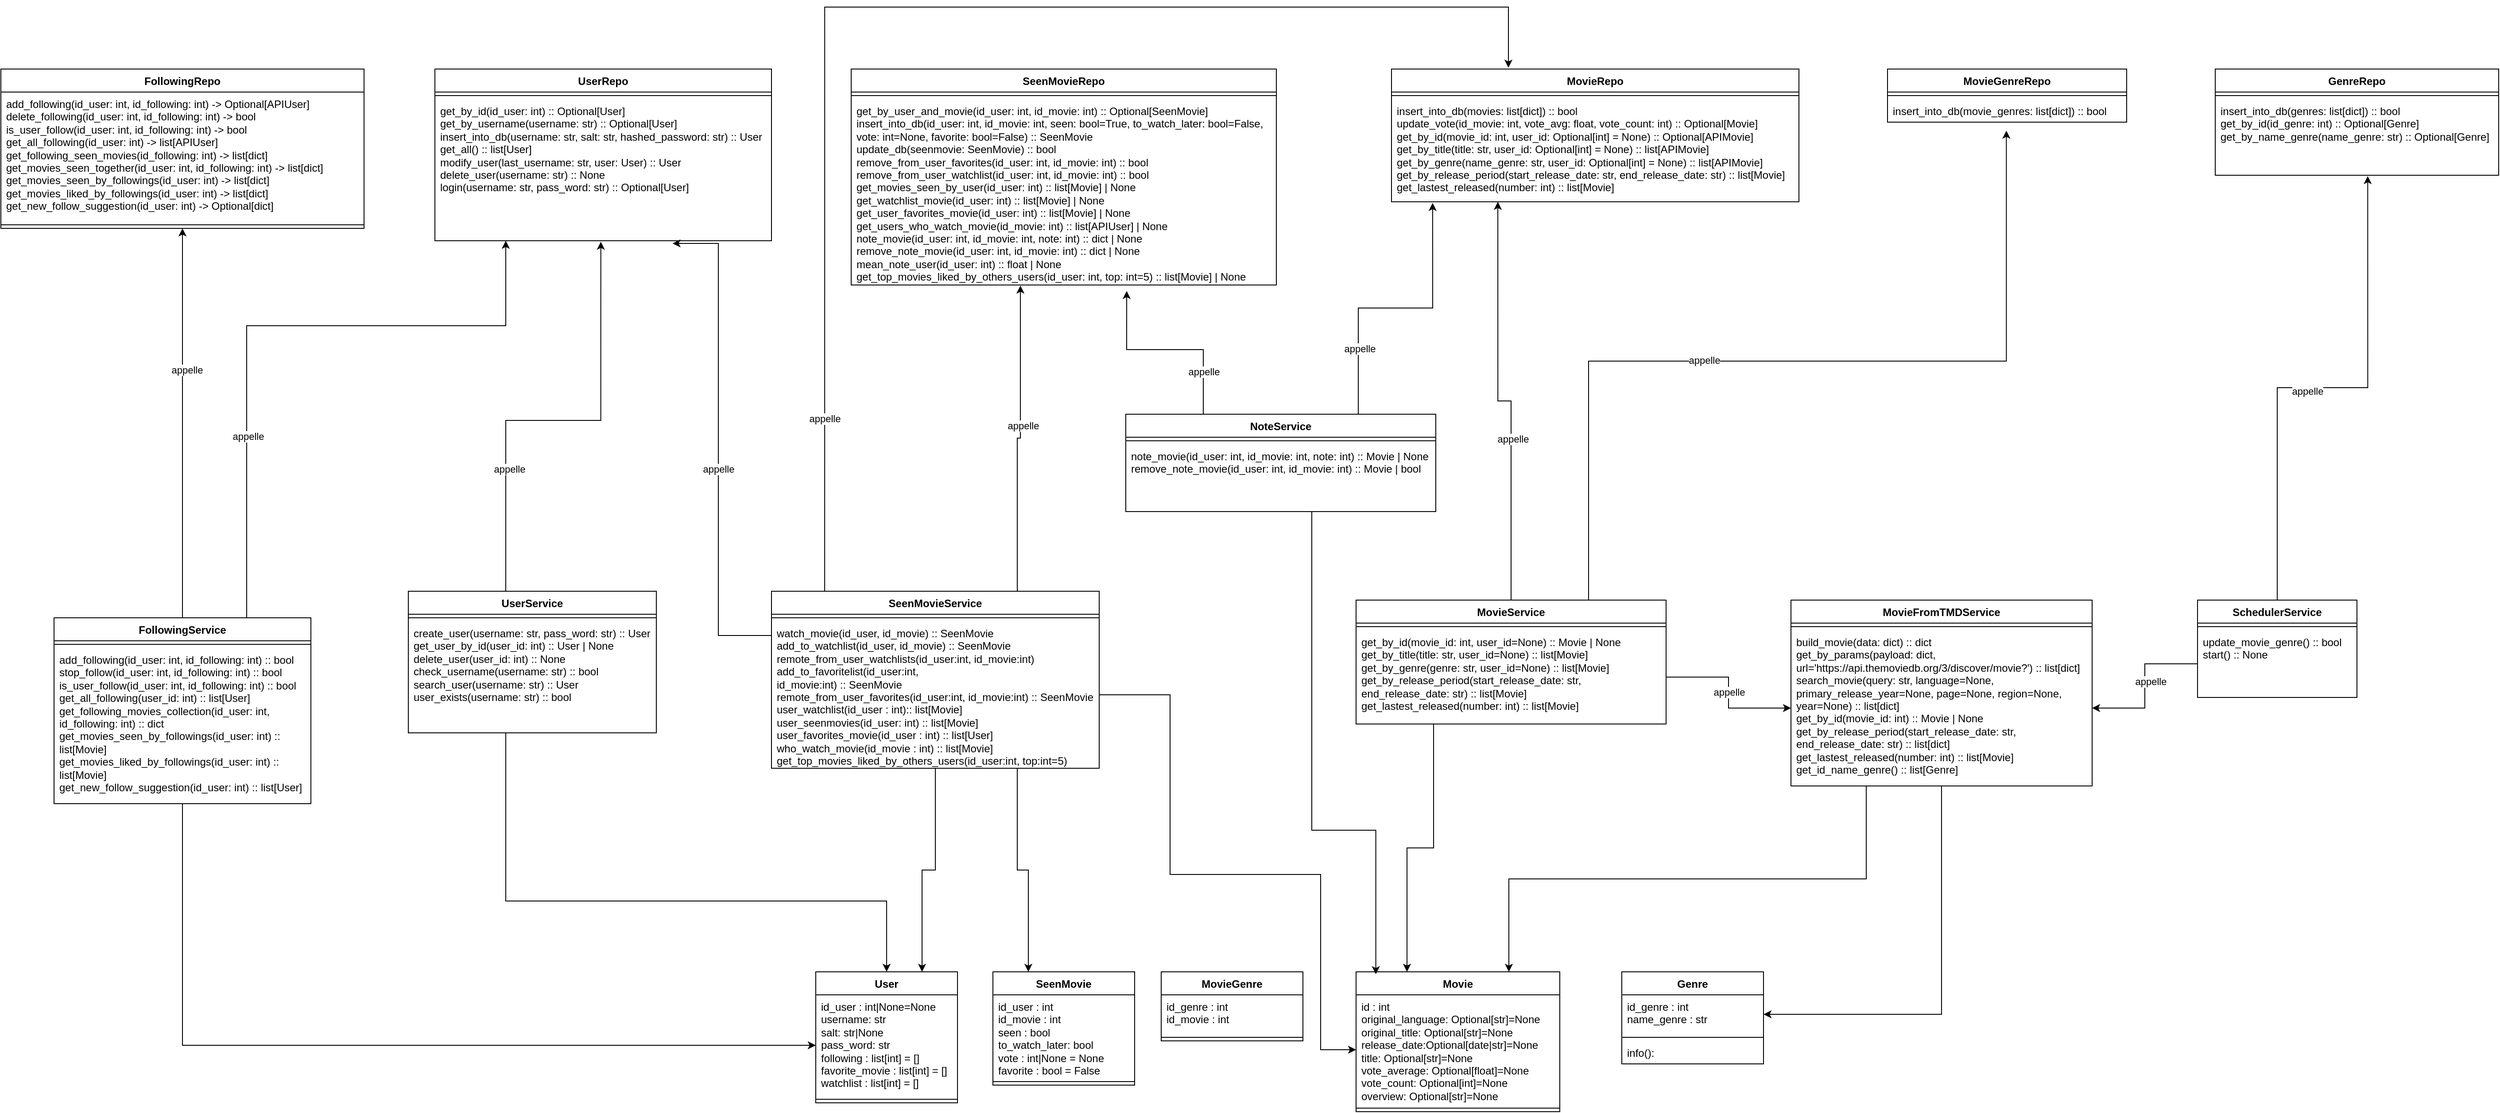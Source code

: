<mxfile version="24.8.6">
  <diagram id="C5RBs43oDa-KdzZeNtuy" name="Page-1">
    <mxGraphModel dx="3861" dy="2225" grid="1" gridSize="10" guides="1" tooltips="1" connect="1" arrows="1" fold="1" page="1" pageScale="1" pageWidth="827" pageHeight="1169" math="0" shadow="0">
      <root>
        <mxCell id="WIyWlLk6GJQsqaUBKTNV-0" />
        <mxCell id="WIyWlLk6GJQsqaUBKTNV-1" parent="WIyWlLk6GJQsqaUBKTNV-0" />
        <mxCell id="I_LjJgBzsUawm7O9w_LE-12" value="Movie" style="swimlane;fontStyle=1;align=center;verticalAlign=top;childLayout=stackLayout;horizontal=1;startSize=26;horizontalStack=0;resizeParent=1;resizeParentMax=0;resizeLast=0;collapsible=1;marginBottom=0;whiteSpace=wrap;html=1;" vertex="1" parent="WIyWlLk6GJQsqaUBKTNV-1">
          <mxGeometry x="580" y="200" width="230" height="158" as="geometry" />
        </mxCell>
        <mxCell id="I_LjJgBzsUawm7O9w_LE-13" value="&lt;div&gt;id : int&lt;/div&gt;&lt;div&gt;&lt;span style=&quot;background-color: initial;&quot;&gt;original_language: Optional[str]=None&lt;/span&gt;&lt;/div&gt;&lt;div&gt;original_title: Optional[str]=None&lt;/div&gt;&lt;div&gt;release_date:Optional[date|str]=None&lt;/div&gt;&lt;div&gt;title: Optional[str]=None&lt;/div&gt;&lt;div&gt;vote_average: Optional[float]=None&lt;/div&gt;&lt;div&gt;vote_count: Optional[int]=None&lt;/div&gt;&lt;div&gt;overview: Optional[str]=None&lt;/div&gt;" style="text;strokeColor=none;fillColor=none;align=left;verticalAlign=top;spacingLeft=4;spacingRight=4;overflow=hidden;rotatable=0;points=[[0,0.5],[1,0.5]];portConstraint=eastwest;whiteSpace=wrap;html=1;" vertex="1" parent="I_LjJgBzsUawm7O9w_LE-12">
          <mxGeometry y="26" width="230" height="124" as="geometry" />
        </mxCell>
        <mxCell id="I_LjJgBzsUawm7O9w_LE-14" value="" style="line;strokeWidth=1;fillColor=none;align=left;verticalAlign=middle;spacingTop=-1;spacingLeft=3;spacingRight=3;rotatable=0;labelPosition=right;points=[];portConstraint=eastwest;strokeColor=inherit;" vertex="1" parent="I_LjJgBzsUawm7O9w_LE-12">
          <mxGeometry y="150" width="230" height="8" as="geometry" />
        </mxCell>
        <mxCell id="I_LjJgBzsUawm7O9w_LE-16" value="Genre" style="swimlane;fontStyle=1;align=center;verticalAlign=top;childLayout=stackLayout;horizontal=1;startSize=26;horizontalStack=0;resizeParent=1;resizeParentMax=0;resizeLast=0;collapsible=1;marginBottom=0;whiteSpace=wrap;html=1;" vertex="1" parent="WIyWlLk6GJQsqaUBKTNV-1">
          <mxGeometry x="880" y="200" width="160" height="104" as="geometry" />
        </mxCell>
        <mxCell id="I_LjJgBzsUawm7O9w_LE-17" value="id_genre : int&lt;div&gt;name_genre : str&lt;/div&gt;" style="text;strokeColor=none;fillColor=none;align=left;verticalAlign=top;spacingLeft=4;spacingRight=4;overflow=hidden;rotatable=0;points=[[0,0.5],[1,0.5]];portConstraint=eastwest;whiteSpace=wrap;html=1;" vertex="1" parent="I_LjJgBzsUawm7O9w_LE-16">
          <mxGeometry y="26" width="160" height="44" as="geometry" />
        </mxCell>
        <mxCell id="I_LjJgBzsUawm7O9w_LE-18" value="" style="line;strokeWidth=1;fillColor=none;align=left;verticalAlign=middle;spacingTop=-1;spacingLeft=3;spacingRight=3;rotatable=0;labelPosition=right;points=[];portConstraint=eastwest;strokeColor=inherit;" vertex="1" parent="I_LjJgBzsUawm7O9w_LE-16">
          <mxGeometry y="70" width="160" height="8" as="geometry" />
        </mxCell>
        <mxCell id="I_LjJgBzsUawm7O9w_LE-19" value="info():" style="text;strokeColor=none;fillColor=none;align=left;verticalAlign=top;spacingLeft=4;spacingRight=4;overflow=hidden;rotatable=0;points=[[0,0.5],[1,0.5]];portConstraint=eastwest;whiteSpace=wrap;html=1;" vertex="1" parent="I_LjJgBzsUawm7O9w_LE-16">
          <mxGeometry y="78" width="160" height="26" as="geometry" />
        </mxCell>
        <mxCell id="I_LjJgBzsUawm7O9w_LE-25" value="MovieGenre" style="swimlane;fontStyle=1;align=center;verticalAlign=top;childLayout=stackLayout;horizontal=1;startSize=26;horizontalStack=0;resizeParent=1;resizeParentMax=0;resizeLast=0;collapsible=1;marginBottom=0;whiteSpace=wrap;html=1;" vertex="1" parent="WIyWlLk6GJQsqaUBKTNV-1">
          <mxGeometry x="360" y="200" width="160" height="78" as="geometry" />
        </mxCell>
        <mxCell id="I_LjJgBzsUawm7O9w_LE-26" value="id_genre : int&lt;div&gt;id_movie : int&lt;/div&gt;" style="text;strokeColor=none;fillColor=none;align=left;verticalAlign=top;spacingLeft=4;spacingRight=4;overflow=hidden;rotatable=0;points=[[0,0.5],[1,0.5]];portConstraint=eastwest;whiteSpace=wrap;html=1;" vertex="1" parent="I_LjJgBzsUawm7O9w_LE-25">
          <mxGeometry y="26" width="160" height="44" as="geometry" />
        </mxCell>
        <mxCell id="I_LjJgBzsUawm7O9w_LE-27" value="" style="line;strokeWidth=1;fillColor=none;align=left;verticalAlign=middle;spacingTop=-1;spacingLeft=3;spacingRight=3;rotatable=0;labelPosition=right;points=[];portConstraint=eastwest;strokeColor=inherit;" vertex="1" parent="I_LjJgBzsUawm7O9w_LE-25">
          <mxGeometry y="70" width="160" height="8" as="geometry" />
        </mxCell>
        <mxCell id="I_LjJgBzsUawm7O9w_LE-29" value="SeenMovie" style="swimlane;fontStyle=1;align=center;verticalAlign=top;childLayout=stackLayout;horizontal=1;startSize=26;horizontalStack=0;resizeParent=1;resizeParentMax=0;resizeLast=0;collapsible=1;marginBottom=0;whiteSpace=wrap;html=1;" vertex="1" parent="WIyWlLk6GJQsqaUBKTNV-1">
          <mxGeometry x="170" y="200" width="160" height="128" as="geometry" />
        </mxCell>
        <mxCell id="I_LjJgBzsUawm7O9w_LE-30" value="&lt;div&gt;id_user : int&amp;nbsp;&lt;/div&gt;&lt;div&gt;id_movie : int&amp;nbsp;&lt;/div&gt;&lt;div&gt;seen : bool&amp;nbsp;&lt;/div&gt;&lt;div&gt;to_watch_later: bool&lt;/div&gt;&lt;div&gt;vote : int|None = None&amp;nbsp;&lt;/div&gt;&lt;div&gt;favorite : bool = False&lt;/div&gt;" style="text;strokeColor=none;fillColor=none;align=left;verticalAlign=top;spacingLeft=4;spacingRight=4;overflow=hidden;rotatable=0;points=[[0,0.5],[1,0.5]];portConstraint=eastwest;whiteSpace=wrap;html=1;" vertex="1" parent="I_LjJgBzsUawm7O9w_LE-29">
          <mxGeometry y="26" width="160" height="94" as="geometry" />
        </mxCell>
        <mxCell id="I_LjJgBzsUawm7O9w_LE-31" value="" style="line;strokeWidth=1;fillColor=none;align=left;verticalAlign=middle;spacingTop=-1;spacingLeft=3;spacingRight=3;rotatable=0;labelPosition=right;points=[];portConstraint=eastwest;strokeColor=inherit;" vertex="1" parent="I_LjJgBzsUawm7O9w_LE-29">
          <mxGeometry y="120" width="160" height="8" as="geometry" />
        </mxCell>
        <mxCell id="I_LjJgBzsUawm7O9w_LE-33" value="User" style="swimlane;fontStyle=1;align=center;verticalAlign=top;childLayout=stackLayout;horizontal=1;startSize=26;horizontalStack=0;resizeParent=1;resizeParentMax=0;resizeLast=0;collapsible=1;marginBottom=0;whiteSpace=wrap;html=1;" vertex="1" parent="WIyWlLk6GJQsqaUBKTNV-1">
          <mxGeometry x="-30" y="200" width="160" height="148" as="geometry" />
        </mxCell>
        <mxCell id="I_LjJgBzsUawm7O9w_LE-34" value="&lt;div&gt;id_user : int|None=None&lt;/div&gt;&lt;div&gt;username: str&amp;nbsp;&lt;/div&gt;&lt;div&gt;salt: str|None&lt;/div&gt;&lt;div&gt;pass_word: str&lt;/div&gt;&lt;div&gt;following : list[int] = []&lt;/div&gt;&lt;div&gt;favorite_movie : list[int] = []&lt;/div&gt;&lt;div&gt;watchlist : list[int] = []&lt;/div&gt;" style="text;strokeColor=none;fillColor=none;align=left;verticalAlign=top;spacingLeft=4;spacingRight=4;overflow=hidden;rotatable=0;points=[[0,0.5],[1,0.5]];portConstraint=eastwest;whiteSpace=wrap;html=1;" vertex="1" parent="I_LjJgBzsUawm7O9w_LE-33">
          <mxGeometry y="26" width="160" height="114" as="geometry" />
        </mxCell>
        <mxCell id="I_LjJgBzsUawm7O9w_LE-35" value="" style="line;strokeWidth=1;fillColor=none;align=left;verticalAlign=middle;spacingTop=-1;spacingLeft=3;spacingRight=3;rotatable=0;labelPosition=right;points=[];portConstraint=eastwest;strokeColor=inherit;" vertex="1" parent="I_LjJgBzsUawm7O9w_LE-33">
          <mxGeometry y="140" width="160" height="8" as="geometry" />
        </mxCell>
        <mxCell id="I_LjJgBzsUawm7O9w_LE-122" style="edgeStyle=orthogonalEdgeStyle;rounded=0;orthogonalLoop=1;jettySize=auto;html=1;exitX=0.75;exitY=1;exitDx=0;exitDy=0;entryX=0.25;entryY=0;entryDx=0;entryDy=0;" edge="1" parent="WIyWlLk6GJQsqaUBKTNV-1" source="I_LjJgBzsUawm7O9w_LE-41" target="I_LjJgBzsUawm7O9w_LE-29">
          <mxGeometry relative="1" as="geometry" />
        </mxCell>
        <mxCell id="I_LjJgBzsUawm7O9w_LE-124" style="edgeStyle=orthogonalEdgeStyle;rounded=0;orthogonalLoop=1;jettySize=auto;html=1;exitX=0.25;exitY=0;exitDx=0;exitDy=0;entryX=0.288;entryY=-0.01;entryDx=0;entryDy=0;entryPerimeter=0;" edge="1" parent="WIyWlLk6GJQsqaUBKTNV-1" target="I_LjJgBzsUawm7O9w_LE-80">
          <mxGeometry relative="1" as="geometry">
            <mxPoint x="-19.95" y="-220" as="sourcePoint" />
            <mxPoint x="702.55" y="-810" as="targetPoint" />
            <Array as="points">
              <mxPoint x="-20" y="-890" />
              <mxPoint x="752" y="-890" />
              <mxPoint x="752" y="-821" />
            </Array>
          </mxGeometry>
        </mxCell>
        <mxCell id="I_LjJgBzsUawm7O9w_LE-132" value="appelle" style="edgeLabel;html=1;align=center;verticalAlign=middle;resizable=0;points=[];" vertex="1" connectable="0" parent="I_LjJgBzsUawm7O9w_LE-124">
          <mxGeometry x="-0.728" relative="1" as="geometry">
            <mxPoint as="offset" />
          </mxGeometry>
        </mxCell>
        <mxCell id="I_LjJgBzsUawm7O9w_LE-126" style="edgeStyle=orthogonalEdgeStyle;rounded=0;orthogonalLoop=1;jettySize=auto;html=1;entryX=0.75;entryY=0;entryDx=0;entryDy=0;" edge="1" parent="WIyWlLk6GJQsqaUBKTNV-1" source="I_LjJgBzsUawm7O9w_LE-41" target="I_LjJgBzsUawm7O9w_LE-33">
          <mxGeometry relative="1" as="geometry" />
        </mxCell>
        <mxCell id="I_LjJgBzsUawm7O9w_LE-41" value="SeenMovieService" style="swimlane;fontStyle=1;align=center;verticalAlign=top;childLayout=stackLayout;horizontal=1;startSize=26;horizontalStack=0;resizeParent=1;resizeParentMax=0;resizeLast=0;collapsible=1;marginBottom=0;whiteSpace=wrap;html=1;" vertex="1" parent="WIyWlLk6GJQsqaUBKTNV-1">
          <mxGeometry x="-80" y="-230" width="370" height="200" as="geometry" />
        </mxCell>
        <mxCell id="I_LjJgBzsUawm7O9w_LE-43" value="" style="line;strokeWidth=1;fillColor=none;align=left;verticalAlign=middle;spacingTop=-1;spacingLeft=3;spacingRight=3;rotatable=0;labelPosition=right;points=[];portConstraint=eastwest;strokeColor=inherit;" vertex="1" parent="I_LjJgBzsUawm7O9w_LE-41">
          <mxGeometry y="26" width="370" height="8" as="geometry" />
        </mxCell>
        <mxCell id="I_LjJgBzsUawm7O9w_LE-44" value="watch_movie(id_user, id_movie) :: SeenMovie&lt;div&gt;&lt;span style=&quot;background-color: initial;&quot;&gt;add_to_watchlist(id_user, id_movie) :: SeenMovie&lt;/span&gt;&lt;div&gt;&lt;div&gt;remote_from_user_watchlists(id_user:int, id_movie:int)&lt;/div&gt;&lt;/div&gt;&lt;div&gt;add_to_favoritelist(id_user:int,&lt;/div&gt;&lt;div&gt;id_movie:int) :: SeenMovie&lt;br&gt;&lt;/div&gt;&lt;div&gt;remote_from_user_favorites(id_user:int, id_movie:int) :: SeenMovie&lt;br&gt;&lt;/div&gt;&lt;div&gt;user_watchlist(id_user : int):: list[Movie]&lt;br&gt;&lt;/div&gt;&lt;div&gt;user_seenmovies(id_user: int) :: list[Movie]&lt;br&gt;&lt;/div&gt;&lt;div&gt;user_favorites_movie(id_user : int) :: list[User]&lt;br&gt;&lt;/div&gt;&lt;div&gt;who_watch_movie(id_movie : int) :: list[Movie]&lt;br&gt;&lt;/div&gt;&lt;div&gt;get_top_movies_liked_by_others_users(id_user:int, top:int=5)&lt;br&gt;&lt;/div&gt;&lt;div&gt;&lt;br&gt;&lt;/div&gt;&lt;div&gt;&lt;br&gt;&lt;/div&gt;&lt;div&gt;&lt;br&gt;&lt;/div&gt;&lt;div&gt;&lt;br&gt;&lt;/div&gt;&lt;/div&gt;" style="text;strokeColor=none;fillColor=none;align=left;verticalAlign=top;spacingLeft=4;spacingRight=4;overflow=hidden;rotatable=0;points=[[0,0.5],[1,0.5]];portConstraint=eastwest;whiteSpace=wrap;html=1;" vertex="1" parent="I_LjJgBzsUawm7O9w_LE-41">
          <mxGeometry y="34" width="370" height="166" as="geometry" />
        </mxCell>
        <mxCell id="I_LjJgBzsUawm7O9w_LE-97" style="edgeStyle=orthogonalEdgeStyle;rounded=0;orthogonalLoop=1;jettySize=auto;html=1;entryX=0.5;entryY=0;entryDx=0;entryDy=0;" edge="1" parent="WIyWlLk6GJQsqaUBKTNV-1" source="I_LjJgBzsUawm7O9w_LE-45" target="I_LjJgBzsUawm7O9w_LE-33">
          <mxGeometry relative="1" as="geometry">
            <Array as="points">
              <mxPoint x="-380" y="120" />
              <mxPoint x="50" y="120" />
            </Array>
          </mxGeometry>
        </mxCell>
        <mxCell id="I_LjJgBzsUawm7O9w_LE-45" value="UserService" style="swimlane;fontStyle=1;align=center;verticalAlign=top;childLayout=stackLayout;horizontal=1;startSize=26;horizontalStack=0;resizeParent=1;resizeParentMax=0;resizeLast=0;collapsible=1;marginBottom=0;whiteSpace=wrap;html=1;" vertex="1" parent="WIyWlLk6GJQsqaUBKTNV-1">
          <mxGeometry x="-490" y="-230" width="280" height="160" as="geometry" />
        </mxCell>
        <mxCell id="I_LjJgBzsUawm7O9w_LE-47" value="" style="line;strokeWidth=1;fillColor=none;align=left;verticalAlign=middle;spacingTop=-1;spacingLeft=3;spacingRight=3;rotatable=0;labelPosition=right;points=[];portConstraint=eastwest;strokeColor=inherit;" vertex="1" parent="I_LjJgBzsUawm7O9w_LE-45">
          <mxGeometry y="26" width="280" height="8" as="geometry" />
        </mxCell>
        <mxCell id="I_LjJgBzsUawm7O9w_LE-48" value="create_user(username: str, pass_word: str) :: User&lt;br/&gt;get_user_by_id(user_id: int) :: User | None&lt;br/&gt;delete_user(user_id: int) :: None&lt;br/&gt;check_username(username: str) :: bool&lt;br/&gt;search_user(username: str) :: User&lt;br/&gt;user_exists(username: str) :: bool" style="text;strokeColor=none;fillColor=none;align=left;verticalAlign=top;spacingLeft=4;spacingRight=4;overflow=hidden;rotatable=0;points=[[0,0.5],[1,0.5]];portConstraint=eastwest;whiteSpace=wrap;html=1;" vertex="1" parent="I_LjJgBzsUawm7O9w_LE-45">
          <mxGeometry y="34" width="280" height="126" as="geometry" />
        </mxCell>
        <mxCell id="I_LjJgBzsUawm7O9w_LE-49" value="SchedulerService" style="swimlane;fontStyle=1;align=center;verticalAlign=top;childLayout=stackLayout;horizontal=1;startSize=26;horizontalStack=0;resizeParent=1;resizeParentMax=0;resizeLast=0;collapsible=1;marginBottom=0;whiteSpace=wrap;html=1;" vertex="1" parent="WIyWlLk6GJQsqaUBKTNV-1">
          <mxGeometry x="1530" y="-220" width="180" height="110" as="geometry" />
        </mxCell>
        <mxCell id="I_LjJgBzsUawm7O9w_LE-51" value="" style="line;strokeWidth=1;fillColor=none;align=left;verticalAlign=middle;spacingTop=-1;spacingLeft=3;spacingRight=3;rotatable=0;labelPosition=right;points=[];portConstraint=eastwest;strokeColor=inherit;" vertex="1" parent="I_LjJgBzsUawm7O9w_LE-49">
          <mxGeometry y="26" width="180" height="8" as="geometry" />
        </mxCell>
        <mxCell id="I_LjJgBzsUawm7O9w_LE-52" value="update_movie_genre() :: bool&lt;br/&gt;start() :: None" style="text;strokeColor=none;fillColor=none;align=left;verticalAlign=top;spacingLeft=4;spacingRight=4;overflow=hidden;rotatable=0;points=[[0,0.5],[1,0.5]];portConstraint=eastwest;whiteSpace=wrap;html=1;" vertex="1" parent="I_LjJgBzsUawm7O9w_LE-49">
          <mxGeometry y="34" width="180" height="76" as="geometry" />
        </mxCell>
        <mxCell id="I_LjJgBzsUawm7O9w_LE-53" value="NoteService" style="swimlane;fontStyle=1;align=center;verticalAlign=top;childLayout=stackLayout;horizontal=1;startSize=26;horizontalStack=0;resizeParent=1;resizeParentMax=0;resizeLast=0;collapsible=1;marginBottom=0;whiteSpace=wrap;html=1;" vertex="1" parent="WIyWlLk6GJQsqaUBKTNV-1">
          <mxGeometry x="320" y="-430" width="350" height="110" as="geometry" />
        </mxCell>
        <mxCell id="I_LjJgBzsUawm7O9w_LE-55" value="" style="line;strokeWidth=1;fillColor=none;align=left;verticalAlign=middle;spacingTop=-1;spacingLeft=3;spacingRight=3;rotatable=0;labelPosition=right;points=[];portConstraint=eastwest;strokeColor=inherit;" vertex="1" parent="I_LjJgBzsUawm7O9w_LE-53">
          <mxGeometry y="26" width="350" height="8" as="geometry" />
        </mxCell>
        <mxCell id="I_LjJgBzsUawm7O9w_LE-56" value="note_movie(id_user: int, id_movie: int, note: int) :: Movie | None&lt;br/&gt;remove_note_movie(id_user: int, id_movie: int) :: Movie | bool" style="text;strokeColor=none;fillColor=none;align=left;verticalAlign=top;spacingLeft=4;spacingRight=4;overflow=hidden;rotatable=0;points=[[0,0.5],[1,0.5]];portConstraint=eastwest;whiteSpace=wrap;html=1;" vertex="1" parent="I_LjJgBzsUawm7O9w_LE-53">
          <mxGeometry y="34" width="350" height="76" as="geometry" />
        </mxCell>
        <mxCell id="I_LjJgBzsUawm7O9w_LE-111" style="edgeStyle=orthogonalEdgeStyle;rounded=0;orthogonalLoop=1;jettySize=auto;html=1;exitX=0.25;exitY=1;exitDx=0;exitDy=0;entryX=0.25;entryY=0;entryDx=0;entryDy=0;" edge="1" parent="WIyWlLk6GJQsqaUBKTNV-1" source="I_LjJgBzsUawm7O9w_LE-58" target="I_LjJgBzsUawm7O9w_LE-12">
          <mxGeometry relative="1" as="geometry" />
        </mxCell>
        <mxCell id="I_LjJgBzsUawm7O9w_LE-58" value="MovieService" style="swimlane;fontStyle=1;align=center;verticalAlign=top;childLayout=stackLayout;horizontal=1;startSize=26;horizontalStack=0;resizeParent=1;resizeParentMax=0;resizeLast=0;collapsible=1;marginBottom=0;whiteSpace=wrap;html=1;" vertex="1" parent="WIyWlLk6GJQsqaUBKTNV-1">
          <mxGeometry x="580" y="-220" width="350" height="140" as="geometry" />
        </mxCell>
        <mxCell id="I_LjJgBzsUawm7O9w_LE-60" value="" style="line;strokeWidth=1;fillColor=none;align=left;verticalAlign=middle;spacingTop=-1;spacingLeft=3;spacingRight=3;rotatable=0;labelPosition=right;points=[];portConstraint=eastwest;strokeColor=inherit;" vertex="1" parent="I_LjJgBzsUawm7O9w_LE-58">
          <mxGeometry y="26" width="350" height="8" as="geometry" />
        </mxCell>
        <mxCell id="I_LjJgBzsUawm7O9w_LE-61" value="&lt;div&gt;get_by_id(movie_id: int, user_id=None) :: Movie | None&lt;/div&gt;&lt;div&gt;get_by_title(title: str, user_id=None) :: list[Movie]&lt;/div&gt;&lt;div&gt;get_by_genre(genre: str, user_id=None) :: list[Movie]&lt;/div&gt;&lt;div&gt;get_by_release_period(start_release_date: str, end_release_date: str) :: list[Movie]&lt;/div&gt;&lt;div&gt;get_lastest_released(number: int) :: list[Movie]&lt;/div&gt;&lt;div&gt;&lt;br&gt;&lt;/div&gt;" style="text;strokeColor=none;fillColor=none;align=left;verticalAlign=top;spacingLeft=4;spacingRight=4;overflow=hidden;rotatable=0;points=[[0,0.5],[1,0.5]];portConstraint=eastwest;whiteSpace=wrap;html=1;" vertex="1" parent="I_LjJgBzsUawm7O9w_LE-58">
          <mxGeometry y="34" width="350" height="106" as="geometry" />
        </mxCell>
        <mxCell id="I_LjJgBzsUawm7O9w_LE-108" style="edgeStyle=orthogonalEdgeStyle;rounded=0;orthogonalLoop=1;jettySize=auto;html=1;entryX=1;entryY=0.5;entryDx=0;entryDy=0;" edge="1" parent="WIyWlLk6GJQsqaUBKTNV-1" source="I_LjJgBzsUawm7O9w_LE-62" target="I_LjJgBzsUawm7O9w_LE-17">
          <mxGeometry relative="1" as="geometry" />
        </mxCell>
        <mxCell id="I_LjJgBzsUawm7O9w_LE-109" style="edgeStyle=orthogonalEdgeStyle;rounded=0;orthogonalLoop=1;jettySize=auto;html=1;exitX=0.25;exitY=1;exitDx=0;exitDy=0;entryX=0.75;entryY=0;entryDx=0;entryDy=0;" edge="1" parent="WIyWlLk6GJQsqaUBKTNV-1" source="I_LjJgBzsUawm7O9w_LE-62" target="I_LjJgBzsUawm7O9w_LE-12">
          <mxGeometry relative="1" as="geometry" />
        </mxCell>
        <mxCell id="I_LjJgBzsUawm7O9w_LE-62" value="MovieFromTMDService" style="swimlane;fontStyle=1;align=center;verticalAlign=top;childLayout=stackLayout;horizontal=1;startSize=26;horizontalStack=0;resizeParent=1;resizeParentMax=0;resizeLast=0;collapsible=1;marginBottom=0;whiteSpace=wrap;html=1;" vertex="1" parent="WIyWlLk6GJQsqaUBKTNV-1">
          <mxGeometry x="1071" y="-220" width="340" height="210" as="geometry" />
        </mxCell>
        <mxCell id="I_LjJgBzsUawm7O9w_LE-64" value="" style="line;strokeWidth=1;fillColor=none;align=left;verticalAlign=middle;spacingTop=-1;spacingLeft=3;spacingRight=3;rotatable=0;labelPosition=right;points=[];portConstraint=eastwest;strokeColor=inherit;" vertex="1" parent="I_LjJgBzsUawm7O9w_LE-62">
          <mxGeometry y="26" width="340" height="8" as="geometry" />
        </mxCell>
        <mxCell id="I_LjJgBzsUawm7O9w_LE-65" value="&lt;div&gt;build_movie(data: dict) :: dict&lt;/div&gt;&lt;div&gt;get_by_params(payload: dict, url=&#39;https://api.themoviedb.org/3/discover/movie?&#39;) :: list[dict]&lt;/div&gt;&lt;div&gt;search_movie(query: str, language=None, primary_release_year=None, page=None, region=None, year=None) :: list[dict]&lt;/div&gt;&lt;div&gt;get_by_id(movie_id: int) :: Movie | None&lt;/div&gt;&lt;div&gt;get_by_release_period(start_release_date: str, end_release_date: str) :: list[dict]&lt;/div&gt;&lt;div&gt;get_lastest_released(number: int) :: list[Movie]&lt;/div&gt;&lt;div&gt;get_id_name_genre() :: list[Genre]&lt;/div&gt;&lt;div&gt;&lt;br&gt;&lt;/div&gt;" style="text;strokeColor=none;fillColor=none;align=left;verticalAlign=top;spacingLeft=4;spacingRight=4;overflow=hidden;rotatable=0;points=[[0,0.5],[1,0.5]];portConstraint=eastwest;whiteSpace=wrap;html=1;" vertex="1" parent="I_LjJgBzsUawm7O9w_LE-62">
          <mxGeometry y="34" width="340" height="176" as="geometry" />
        </mxCell>
        <mxCell id="I_LjJgBzsUawm7O9w_LE-101" style="edgeStyle=orthogonalEdgeStyle;rounded=0;orthogonalLoop=1;jettySize=auto;html=1;entryX=0.5;entryY=1;entryDx=0;entryDy=0;" edge="1" parent="WIyWlLk6GJQsqaUBKTNV-1" source="I_LjJgBzsUawm7O9w_LE-66" target="I_LjJgBzsUawm7O9w_LE-93">
          <mxGeometry relative="1" as="geometry" />
        </mxCell>
        <mxCell id="I_LjJgBzsUawm7O9w_LE-128" value="appelle" style="edgeLabel;html=1;align=center;verticalAlign=middle;resizable=0;points=[];" vertex="1" connectable="0" parent="I_LjJgBzsUawm7O9w_LE-101">
          <mxGeometry x="0.272" y="-5" relative="1" as="geometry">
            <mxPoint as="offset" />
          </mxGeometry>
        </mxCell>
        <mxCell id="I_LjJgBzsUawm7O9w_LE-103" style="edgeStyle=orthogonalEdgeStyle;rounded=0;orthogonalLoop=1;jettySize=auto;html=1;exitX=0.75;exitY=0;exitDx=0;exitDy=0;" edge="1" parent="WIyWlLk6GJQsqaUBKTNV-1" source="I_LjJgBzsUawm7O9w_LE-66" target="I_LjJgBzsUawm7O9w_LE-75">
          <mxGeometry relative="1" as="geometry">
            <Array as="points">
              <mxPoint x="-672" y="-530" />
              <mxPoint x="-380" y="-530" />
            </Array>
          </mxGeometry>
        </mxCell>
        <mxCell id="I_LjJgBzsUawm7O9w_LE-129" value="appelle" style="edgeLabel;html=1;align=center;verticalAlign=middle;resizable=0;points=[];" vertex="1" connectable="0" parent="I_LjJgBzsUawm7O9w_LE-103">
          <mxGeometry x="-0.428" y="-1" relative="1" as="geometry">
            <mxPoint as="offset" />
          </mxGeometry>
        </mxCell>
        <mxCell id="I_LjJgBzsUawm7O9w_LE-104" style="edgeStyle=orthogonalEdgeStyle;rounded=0;orthogonalLoop=1;jettySize=auto;html=1;entryX=0;entryY=0.5;entryDx=0;entryDy=0;" edge="1" parent="WIyWlLk6GJQsqaUBKTNV-1" source="I_LjJgBzsUawm7O9w_LE-66" target="I_LjJgBzsUawm7O9w_LE-34">
          <mxGeometry relative="1" as="geometry" />
        </mxCell>
        <mxCell id="I_LjJgBzsUawm7O9w_LE-66" value="FollowingService" style="swimlane;fontStyle=1;align=center;verticalAlign=top;childLayout=stackLayout;horizontal=1;startSize=26;horizontalStack=0;resizeParent=1;resizeParentMax=0;resizeLast=0;collapsible=1;marginBottom=0;whiteSpace=wrap;html=1;" vertex="1" parent="WIyWlLk6GJQsqaUBKTNV-1">
          <mxGeometry x="-890" y="-200" width="290" height="210" as="geometry">
            <mxRectangle x="1470" y="-516" width="130" height="30" as="alternateBounds" />
          </mxGeometry>
        </mxCell>
        <mxCell id="I_LjJgBzsUawm7O9w_LE-68" value="" style="line;strokeWidth=1;fillColor=none;align=left;verticalAlign=middle;spacingTop=-1;spacingLeft=3;spacingRight=3;rotatable=0;labelPosition=right;points=[];portConstraint=eastwest;strokeColor=inherit;" vertex="1" parent="I_LjJgBzsUawm7O9w_LE-66">
          <mxGeometry y="26" width="290" height="8" as="geometry" />
        </mxCell>
        <mxCell id="I_LjJgBzsUawm7O9w_LE-69" value="&lt;div&gt;add_following(id_user: int, id_following: int) :: bool&lt;/div&gt;&lt;div&gt;stop_follow(id_user: int, id_following: int) :: bool&lt;/div&gt;&lt;div&gt;is_user_follow(id_user: int, id_following: int) :: bool&lt;/div&gt;&lt;div&gt;get_all_following(user_id: int) :: list[User]&lt;/div&gt;&lt;div&gt;get_following_movies_collection(id_user: int, id_following: int) :: dict&lt;/div&gt;&lt;div&gt;get_movies_seen_by_followings(id_user: int) :: list[Movie]&lt;/div&gt;&lt;div&gt;get_movies_liked_by_followings(id_user: int) :: list[Movie]&lt;/div&gt;&lt;div&gt;get_new_follow_suggestion(id_user: int) :: list[User]&lt;/div&gt;&lt;div&gt;&lt;br&gt;&lt;/div&gt;" style="text;strokeColor=none;fillColor=none;align=left;verticalAlign=top;spacingLeft=4;spacingRight=4;overflow=hidden;rotatable=0;points=[[0,0.5],[1,0.5]];portConstraint=eastwest;whiteSpace=wrap;html=1;" vertex="1" parent="I_LjJgBzsUawm7O9w_LE-66">
          <mxGeometry y="34" width="290" height="176" as="geometry" />
        </mxCell>
        <mxCell id="I_LjJgBzsUawm7O9w_LE-72" value="UserRepo" style="swimlane;fontStyle=1;align=center;verticalAlign=top;childLayout=stackLayout;horizontal=1;startSize=26;horizontalStack=0;resizeParent=1;resizeParentMax=0;resizeLast=0;collapsible=1;marginBottom=0;whiteSpace=wrap;html=1;" vertex="1" parent="WIyWlLk6GJQsqaUBKTNV-1">
          <mxGeometry x="-460" y="-820" width="380" height="194" as="geometry" />
        </mxCell>
        <mxCell id="I_LjJgBzsUawm7O9w_LE-74" value="" style="line;strokeWidth=1;fillColor=none;align=left;verticalAlign=middle;spacingTop=-1;spacingLeft=3;spacingRight=3;rotatable=0;labelPosition=right;points=[];portConstraint=eastwest;strokeColor=inherit;" vertex="1" parent="I_LjJgBzsUawm7O9w_LE-72">
          <mxGeometry y="26" width="380" height="8" as="geometry" />
        </mxCell>
        <mxCell id="I_LjJgBzsUawm7O9w_LE-75" value="&lt;div&gt;get_by_id(id_user: int) :: Optional[User]&lt;/div&gt;&lt;div&gt;get_by_username(username: str) :: Optional[User]&lt;/div&gt;&lt;div&gt;insert_into_db(username: str, salt: str, hashed_password: str) :: User&lt;/div&gt;&lt;div&gt;get_all() :: list[User]&lt;/div&gt;&lt;div&gt;modify_user(last_username: str, user: User) :: User&lt;/div&gt;&lt;div&gt;delete_user(username: str) :: None&lt;/div&gt;&lt;div&gt;login(username: str, pass_word: str) :: Optional[User]&lt;/div&gt;&lt;div&gt;&lt;br&gt;&lt;/div&gt;" style="text;strokeColor=none;fillColor=none;align=left;verticalAlign=top;spacingLeft=4;spacingRight=4;overflow=hidden;rotatable=0;points=[[0,0.5],[1,0.5]];portConstraint=eastwest;whiteSpace=wrap;html=1;" vertex="1" parent="I_LjJgBzsUawm7O9w_LE-72">
          <mxGeometry y="34" width="380" height="160" as="geometry" />
        </mxCell>
        <mxCell id="I_LjJgBzsUawm7O9w_LE-76" value="SeenMovieRepo" style="swimlane;fontStyle=1;align=center;verticalAlign=top;childLayout=stackLayout;horizontal=1;startSize=26;horizontalStack=0;resizeParent=1;resizeParentMax=0;resizeLast=0;collapsible=1;marginBottom=0;whiteSpace=wrap;html=1;" vertex="1" parent="WIyWlLk6GJQsqaUBKTNV-1">
          <mxGeometry x="10" y="-820" width="480" height="244" as="geometry" />
        </mxCell>
        <mxCell id="I_LjJgBzsUawm7O9w_LE-78" value="" style="line;strokeWidth=1;fillColor=none;align=left;verticalAlign=middle;spacingTop=-1;spacingLeft=3;spacingRight=3;rotatable=0;labelPosition=right;points=[];portConstraint=eastwest;strokeColor=inherit;" vertex="1" parent="I_LjJgBzsUawm7O9w_LE-76">
          <mxGeometry y="26" width="480" height="8" as="geometry" />
        </mxCell>
        <mxCell id="I_LjJgBzsUawm7O9w_LE-79" value="&lt;div&gt;get_by_user_and_movie(id_user: int, id_movie: int) :: Optional[SeenMovie]&lt;/div&gt;&lt;div&gt;insert_into_db(id_user: int, id_movie: int, seen: bool=True, to_watch_later: bool=False, vote: int=None, favorite: bool=False) :: SeenMovie&lt;/div&gt;&lt;div&gt;update_db(seenmovie: SeenMovie) :: bool&lt;/div&gt;&lt;div&gt;remove_from_user_favorites(id_user: int, id_movie: int) :: bool&lt;/div&gt;&lt;div&gt;remove_from_user_watchlist(id_user: int, id_movie: int) :: bool&lt;/div&gt;&lt;div&gt;get_movies_seen_by_user(id_user: int) :: list[Movie] | None&lt;/div&gt;&lt;div&gt;get_watchlist_movie(id_user: int) :: list[Movie] | None&lt;/div&gt;&lt;div&gt;get_user_favorites_movie(id_user: int) :: list[Movie] | None&lt;/div&gt;&lt;div&gt;get_users_who_watch_movie(id_movie: int) :: list[APIUser] | None&lt;/div&gt;&lt;div&gt;note_movie(id_user: int, id_movie: int, note: int) :: dict | None&lt;/div&gt;&lt;div&gt;remove_note_movie(id_user: int, id_movie: int) :: dict | None&lt;/div&gt;&lt;div&gt;mean_note_user(id_user: int) :: float | None&lt;/div&gt;&lt;div&gt;get_top_movies_liked_by_others_users(id_user: int, top: int=5) :: list[Movie] | None&lt;/div&gt;&lt;div&gt;&lt;br&gt;&lt;/div&gt;" style="text;strokeColor=none;fillColor=none;align=left;verticalAlign=top;spacingLeft=4;spacingRight=4;overflow=hidden;rotatable=0;points=[[0,0.5],[1,0.5]];portConstraint=eastwest;whiteSpace=wrap;html=1;" vertex="1" parent="I_LjJgBzsUawm7O9w_LE-76">
          <mxGeometry y="34" width="480" height="210" as="geometry" />
        </mxCell>
        <mxCell id="I_LjJgBzsUawm7O9w_LE-80" value="MovieRepo" style="swimlane;fontStyle=1;align=center;verticalAlign=top;childLayout=stackLayout;horizontal=1;startSize=26;horizontalStack=0;resizeParent=1;resizeParentMax=0;resizeLast=0;collapsible=1;marginBottom=0;whiteSpace=wrap;html=1;" vertex="1" parent="WIyWlLk6GJQsqaUBKTNV-1">
          <mxGeometry x="620" y="-820" width="460" height="150" as="geometry" />
        </mxCell>
        <mxCell id="I_LjJgBzsUawm7O9w_LE-82" value="" style="line;strokeWidth=1;fillColor=none;align=left;verticalAlign=middle;spacingTop=-1;spacingLeft=3;spacingRight=3;rotatable=0;labelPosition=right;points=[];portConstraint=eastwest;strokeColor=inherit;" vertex="1" parent="I_LjJgBzsUawm7O9w_LE-80">
          <mxGeometry y="26" width="460" height="8" as="geometry" />
        </mxCell>
        <mxCell id="I_LjJgBzsUawm7O9w_LE-83" value="insert_into_db(movies: list[dict]) :: bool&lt;br/&gt;update_vote(id_movie: int, vote_avg: float, vote_count: int) :: Optional[Movie]&lt;br/&gt;get_by_id(movie_id: int, user_id: Optional[int] = None) :: Optional[APIMovie]&lt;br/&gt;get_by_title(title: str, user_id: Optional[int] = None) :: list[APIMovie]&lt;br/&gt;get_by_genre(name_genre: str, user_id: Optional[int] = None) :: list[APIMovie]&lt;br/&gt;get_by_release_period(start_release_date: str, end_release_date: str) :: list[Movie]&lt;br/&gt;get_lastest_released(number: int) :: list[Movie]" style="text;strokeColor=none;fillColor=none;align=left;verticalAlign=top;spacingLeft=4;spacingRight=4;overflow=hidden;rotatable=0;points=[[0,0.5],[1,0.5]];portConstraint=eastwest;whiteSpace=wrap;html=1;" vertex="1" parent="I_LjJgBzsUawm7O9w_LE-80">
          <mxGeometry y="34" width="460" height="116" as="geometry" />
        </mxCell>
        <mxCell id="I_LjJgBzsUawm7O9w_LE-85" value="MovieGenreRepo" style="swimlane;fontStyle=1;align=center;verticalAlign=top;childLayout=stackLayout;horizontal=1;startSize=26;horizontalStack=0;resizeParent=1;resizeParentMax=0;resizeLast=0;collapsible=1;marginBottom=0;whiteSpace=wrap;html=1;" vertex="1" parent="WIyWlLk6GJQsqaUBKTNV-1">
          <mxGeometry x="1180" y="-820" width="270" height="60" as="geometry" />
        </mxCell>
        <mxCell id="I_LjJgBzsUawm7O9w_LE-87" value="" style="line;strokeWidth=1;fillColor=none;align=left;verticalAlign=middle;spacingTop=-1;spacingLeft=3;spacingRight=3;rotatable=0;labelPosition=right;points=[];portConstraint=eastwest;strokeColor=inherit;" vertex="1" parent="I_LjJgBzsUawm7O9w_LE-85">
          <mxGeometry y="26" width="270" height="8" as="geometry" />
        </mxCell>
        <mxCell id="I_LjJgBzsUawm7O9w_LE-88" value="&lt;div&gt;insert_into_db(movie_genres: list[dict]) :: bool&lt;/div&gt;&lt;div&gt;&lt;br&gt;&lt;/div&gt;" style="text;strokeColor=none;fillColor=none;align=left;verticalAlign=top;spacingLeft=4;spacingRight=4;overflow=hidden;rotatable=0;points=[[0,0.5],[1,0.5]];portConstraint=eastwest;whiteSpace=wrap;html=1;" vertex="1" parent="I_LjJgBzsUawm7O9w_LE-85">
          <mxGeometry y="34" width="270" height="26" as="geometry" />
        </mxCell>
        <mxCell id="I_LjJgBzsUawm7O9w_LE-89" value="GenreRepo" style="swimlane;fontStyle=1;align=center;verticalAlign=top;childLayout=stackLayout;horizontal=1;startSize=26;horizontalStack=0;resizeParent=1;resizeParentMax=0;resizeLast=0;collapsible=1;marginBottom=0;whiteSpace=wrap;html=1;" vertex="1" parent="WIyWlLk6GJQsqaUBKTNV-1">
          <mxGeometry x="1550" y="-820" width="320" height="120" as="geometry" />
        </mxCell>
        <mxCell id="I_LjJgBzsUawm7O9w_LE-91" value="" style="line;strokeWidth=1;fillColor=none;align=left;verticalAlign=middle;spacingTop=-1;spacingLeft=3;spacingRight=3;rotatable=0;labelPosition=right;points=[];portConstraint=eastwest;strokeColor=inherit;" vertex="1" parent="I_LjJgBzsUawm7O9w_LE-89">
          <mxGeometry y="26" width="320" height="8" as="geometry" />
        </mxCell>
        <mxCell id="I_LjJgBzsUawm7O9w_LE-92" value="insert_into_db(genres: list[dict]) :: bool&lt;br/&gt;    get_by_id(id_genre: int) :: Optional[Genre]&lt;br/&gt;    get_by_name_genre(name_genre: str) :: Optional[Genre]" style="text;strokeColor=none;fillColor=none;align=left;verticalAlign=top;spacingLeft=4;spacingRight=4;overflow=hidden;rotatable=0;points=[[0,0.5],[1,0.5]];portConstraint=eastwest;whiteSpace=wrap;html=1;" vertex="1" parent="I_LjJgBzsUawm7O9w_LE-89">
          <mxGeometry y="34" width="320" height="86" as="geometry" />
        </mxCell>
        <mxCell id="I_LjJgBzsUawm7O9w_LE-93" value="FollowingRepo" style="swimlane;fontStyle=1;align=center;verticalAlign=top;childLayout=stackLayout;horizontal=1;startSize=26;horizontalStack=0;resizeParent=1;resizeParentMax=0;resizeLast=0;collapsible=1;marginBottom=0;whiteSpace=wrap;html=1;" vertex="1" parent="WIyWlLk6GJQsqaUBKTNV-1">
          <mxGeometry x="-950" y="-820" width="410" height="180" as="geometry" />
        </mxCell>
        <mxCell id="I_LjJgBzsUawm7O9w_LE-96" value="add_following(id_user: int, id_following: int) -&amp;gt; Optional[APIUser]&lt;br/&gt;    delete_following(id_user: int, id_following: int) -&amp;gt; bool&lt;br/&gt;    is_user_follow(id_user: int, id_following: int) -&amp;gt; bool&lt;br/&gt;    get_all_following(id_user: int) -&amp;gt; list[APIUser]&lt;br/&gt;    get_following_seen_movies(id_following: int) -&amp;gt; list[dict]&lt;br/&gt;    get_movies_seen_together(id_user: int, id_following: int) -&amp;gt; list[dict]&lt;br/&gt;    get_movies_seen_by_followings(id_user: int) -&amp;gt; list[dict]&lt;br/&gt;    get_movies_liked_by_followings(id_user: int) -&amp;gt; list[dict]&lt;br/&gt;    get_new_follow_suggestion(id_user: int) -&amp;gt; Optional[dict]" style="text;strokeColor=none;fillColor=none;align=left;verticalAlign=top;spacingLeft=4;spacingRight=4;overflow=hidden;rotatable=0;points=[[0,0.5],[1,0.5]];portConstraint=eastwest;whiteSpace=wrap;html=1;" vertex="1" parent="I_LjJgBzsUawm7O9w_LE-93">
          <mxGeometry y="26" width="410" height="146" as="geometry" />
        </mxCell>
        <mxCell id="I_LjJgBzsUawm7O9w_LE-95" value="" style="line;strokeWidth=1;fillColor=none;align=left;verticalAlign=middle;spacingTop=-1;spacingLeft=3;spacingRight=3;rotatable=0;labelPosition=right;points=[];portConstraint=eastwest;strokeColor=inherit;" vertex="1" parent="I_LjJgBzsUawm7O9w_LE-93">
          <mxGeometry y="172" width="410" height="8" as="geometry" />
        </mxCell>
        <mxCell id="I_LjJgBzsUawm7O9w_LE-98" style="edgeStyle=orthogonalEdgeStyle;rounded=0;orthogonalLoop=1;jettySize=auto;html=1;entryX=0.493;entryY=1.007;entryDx=0;entryDy=0;entryPerimeter=0;" edge="1" parent="WIyWlLk6GJQsqaUBKTNV-1" source="I_LjJgBzsUawm7O9w_LE-45" target="I_LjJgBzsUawm7O9w_LE-75">
          <mxGeometry relative="1" as="geometry">
            <Array as="points">
              <mxPoint x="-380" y="-423" />
              <mxPoint x="-273" y="-423" />
            </Array>
          </mxGeometry>
        </mxCell>
        <mxCell id="I_LjJgBzsUawm7O9w_LE-130" value="appelle" style="edgeLabel;html=1;align=center;verticalAlign=middle;resizable=0;points=[];" vertex="1" connectable="0" parent="I_LjJgBzsUawm7O9w_LE-98">
          <mxGeometry x="-0.449" y="-4" relative="1" as="geometry">
            <mxPoint as="offset" />
          </mxGeometry>
        </mxCell>
        <mxCell id="I_LjJgBzsUawm7O9w_LE-110" style="edgeStyle=orthogonalEdgeStyle;rounded=0;orthogonalLoop=1;jettySize=auto;html=1;entryX=0;entryY=0.5;entryDx=0;entryDy=0;" edge="1" parent="WIyWlLk6GJQsqaUBKTNV-1" source="I_LjJgBzsUawm7O9w_LE-61" target="I_LjJgBzsUawm7O9w_LE-65">
          <mxGeometry relative="1" as="geometry" />
        </mxCell>
        <mxCell id="I_LjJgBzsUawm7O9w_LE-138" value="appelle" style="edgeLabel;html=1;align=center;verticalAlign=middle;resizable=0;points=[];" vertex="1" connectable="0" parent="I_LjJgBzsUawm7O9w_LE-110">
          <mxGeometry x="-0.001" relative="1" as="geometry">
            <mxPoint y="-1" as="offset" />
          </mxGeometry>
        </mxCell>
        <mxCell id="I_LjJgBzsUawm7O9w_LE-113" style="edgeStyle=orthogonalEdgeStyle;rounded=0;orthogonalLoop=1;jettySize=auto;html=1;exitX=0.5;exitY=0;exitDx=0;exitDy=0;entryX=0.261;entryY=1;entryDx=0;entryDy=0;entryPerimeter=0;" edge="1" parent="WIyWlLk6GJQsqaUBKTNV-1" source="I_LjJgBzsUawm7O9w_LE-58" target="I_LjJgBzsUawm7O9w_LE-83">
          <mxGeometry relative="1" as="geometry">
            <Array as="points">
              <mxPoint x="755" y="-445" />
              <mxPoint x="740" y="-445" />
            </Array>
          </mxGeometry>
        </mxCell>
        <mxCell id="I_LjJgBzsUawm7O9w_LE-136" value="appelle" style="edgeLabel;html=1;align=center;verticalAlign=middle;resizable=0;points=[];" vertex="1" connectable="0" parent="I_LjJgBzsUawm7O9w_LE-113">
          <mxGeometry x="-0.214" y="-2" relative="1" as="geometry">
            <mxPoint as="offset" />
          </mxGeometry>
        </mxCell>
        <mxCell id="I_LjJgBzsUawm7O9w_LE-114" style="edgeStyle=orthogonalEdgeStyle;rounded=0;orthogonalLoop=1;jettySize=auto;html=1;exitX=0.75;exitY=0;exitDx=0;exitDy=0;entryX=0.497;entryY=1.37;entryDx=0;entryDy=0;entryPerimeter=0;" edge="1" parent="WIyWlLk6GJQsqaUBKTNV-1" source="I_LjJgBzsUawm7O9w_LE-58" target="I_LjJgBzsUawm7O9w_LE-88">
          <mxGeometry relative="1" as="geometry">
            <Array as="points">
              <mxPoint x="843" y="-490" />
              <mxPoint x="1314" y="-490" />
            </Array>
          </mxGeometry>
        </mxCell>
        <mxCell id="I_LjJgBzsUawm7O9w_LE-137" value="appelle" style="edgeLabel;html=1;align=center;verticalAlign=middle;resizable=0;points=[];" vertex="1" connectable="0" parent="I_LjJgBzsUawm7O9w_LE-114">
          <mxGeometry x="-0.202" y="1" relative="1" as="geometry">
            <mxPoint as="offset" />
          </mxGeometry>
        </mxCell>
        <mxCell id="I_LjJgBzsUawm7O9w_LE-115" style="edgeStyle=orthogonalEdgeStyle;rounded=0;orthogonalLoop=1;jettySize=auto;html=1;exitX=0.75;exitY=0;exitDx=0;exitDy=0;entryX=0.101;entryY=1.011;entryDx=0;entryDy=0;entryPerimeter=0;" edge="1" parent="WIyWlLk6GJQsqaUBKTNV-1" source="I_LjJgBzsUawm7O9w_LE-53" target="I_LjJgBzsUawm7O9w_LE-83">
          <mxGeometry relative="1" as="geometry">
            <Array as="points">
              <mxPoint x="582" y="-550" />
              <mxPoint x="666" y="-550" />
            </Array>
          </mxGeometry>
        </mxCell>
        <mxCell id="I_LjJgBzsUawm7O9w_LE-135" value="appelle" style="edgeLabel;html=1;align=center;verticalAlign=middle;resizable=0;points=[];" vertex="1" connectable="0" parent="I_LjJgBzsUawm7O9w_LE-115">
          <mxGeometry x="-0.54" y="-1" relative="1" as="geometry">
            <mxPoint as="offset" />
          </mxGeometry>
        </mxCell>
        <mxCell id="I_LjJgBzsUawm7O9w_LE-116" style="edgeStyle=orthogonalEdgeStyle;rounded=0;orthogonalLoop=1;jettySize=auto;html=1;exitX=0.25;exitY=0;exitDx=0;exitDy=0;entryX=0.648;entryY=1.032;entryDx=0;entryDy=0;entryPerimeter=0;" edge="1" parent="WIyWlLk6GJQsqaUBKTNV-1" source="I_LjJgBzsUawm7O9w_LE-53" target="I_LjJgBzsUawm7O9w_LE-79">
          <mxGeometry relative="1" as="geometry">
            <Array as="points">
              <mxPoint x="408" y="-503" />
              <mxPoint x="321" y="-503" />
            </Array>
          </mxGeometry>
        </mxCell>
        <mxCell id="I_LjJgBzsUawm7O9w_LE-134" value="appelle" style="edgeLabel;html=1;align=center;verticalAlign=middle;resizable=0;points=[];" vertex="1" connectable="0" parent="I_LjJgBzsUawm7O9w_LE-116">
          <mxGeometry x="-0.571" relative="1" as="geometry">
            <mxPoint as="offset" />
          </mxGeometry>
        </mxCell>
        <mxCell id="I_LjJgBzsUawm7O9w_LE-117" style="edgeStyle=orthogonalEdgeStyle;rounded=0;orthogonalLoop=1;jettySize=auto;html=1;entryX=0.097;entryY=0.017;entryDx=0;entryDy=0;entryPerimeter=0;" edge="1" parent="WIyWlLk6GJQsqaUBKTNV-1" source="I_LjJgBzsUawm7O9w_LE-53" target="I_LjJgBzsUawm7O9w_LE-12">
          <mxGeometry relative="1" as="geometry">
            <Array as="points">
              <mxPoint x="530" y="40" />
              <mxPoint x="602" y="40" />
            </Array>
          </mxGeometry>
        </mxCell>
        <mxCell id="I_LjJgBzsUawm7O9w_LE-120" style="edgeStyle=orthogonalEdgeStyle;rounded=0;orthogonalLoop=1;jettySize=auto;html=1;entryX=1;entryY=0.5;entryDx=0;entryDy=0;" edge="1" parent="WIyWlLk6GJQsqaUBKTNV-1" source="I_LjJgBzsUawm7O9w_LE-52" target="I_LjJgBzsUawm7O9w_LE-65">
          <mxGeometry relative="1" as="geometry">
            <mxPoint x="1470" y="-120" as="targetPoint" />
          </mxGeometry>
        </mxCell>
        <mxCell id="I_LjJgBzsUawm7O9w_LE-139" value="appelle" style="edgeLabel;html=1;align=center;verticalAlign=middle;resizable=0;points=[];" vertex="1" connectable="0" parent="I_LjJgBzsUawm7O9w_LE-120">
          <mxGeometry x="-0.066" y="6" relative="1" as="geometry">
            <mxPoint as="offset" />
          </mxGeometry>
        </mxCell>
        <mxCell id="I_LjJgBzsUawm7O9w_LE-121" style="edgeStyle=orthogonalEdgeStyle;rounded=0;orthogonalLoop=1;jettySize=auto;html=1;exitX=0.5;exitY=0;exitDx=0;exitDy=0;entryX=0.538;entryY=1.011;entryDx=0;entryDy=0;entryPerimeter=0;" edge="1" parent="WIyWlLk6GJQsqaUBKTNV-1" source="I_LjJgBzsUawm7O9w_LE-49" target="I_LjJgBzsUawm7O9w_LE-92">
          <mxGeometry relative="1" as="geometry" />
        </mxCell>
        <mxCell id="I_LjJgBzsUawm7O9w_LE-140" value="appelle" style="edgeLabel;html=1;align=center;verticalAlign=middle;resizable=0;points=[];" vertex="1" connectable="0" parent="I_LjJgBzsUawm7O9w_LE-121">
          <mxGeometry x="-0.057" y="-4" relative="1" as="geometry">
            <mxPoint as="offset" />
          </mxGeometry>
        </mxCell>
        <mxCell id="I_LjJgBzsUawm7O9w_LE-123" style="edgeStyle=orthogonalEdgeStyle;rounded=0;orthogonalLoop=1;jettySize=auto;html=1;exitX=0.75;exitY=0;exitDx=0;exitDy=0;entryX=0.398;entryY=1.003;entryDx=0;entryDy=0;entryPerimeter=0;" edge="1" parent="WIyWlLk6GJQsqaUBKTNV-1" source="I_LjJgBzsUawm7O9w_LE-41" target="I_LjJgBzsUawm7O9w_LE-79">
          <mxGeometry relative="1" as="geometry" />
        </mxCell>
        <mxCell id="I_LjJgBzsUawm7O9w_LE-133" value="appelle" style="edgeLabel;html=1;align=center;verticalAlign=middle;resizable=0;points=[];" vertex="1" connectable="0" parent="I_LjJgBzsUawm7O9w_LE-123">
          <mxGeometry x="0.092" y="-3" relative="1" as="geometry">
            <mxPoint as="offset" />
          </mxGeometry>
        </mxCell>
        <mxCell id="I_LjJgBzsUawm7O9w_LE-125" style="edgeStyle=orthogonalEdgeStyle;rounded=0;orthogonalLoop=1;jettySize=auto;html=1;exitX=0;exitY=0.25;exitDx=0;exitDy=0;entryX=0.706;entryY=1.019;entryDx=0;entryDy=0;entryPerimeter=0;" edge="1" parent="WIyWlLk6GJQsqaUBKTNV-1" source="I_LjJgBzsUawm7O9w_LE-41" target="I_LjJgBzsUawm7O9w_LE-75">
          <mxGeometry relative="1" as="geometry">
            <Array as="points">
              <mxPoint x="-140" y="-180" />
              <mxPoint x="-140" y="-623" />
            </Array>
          </mxGeometry>
        </mxCell>
        <mxCell id="I_LjJgBzsUawm7O9w_LE-131" value="appelle" style="edgeLabel;html=1;align=center;verticalAlign=middle;resizable=0;points=[];" vertex="1" connectable="0" parent="I_LjJgBzsUawm7O9w_LE-125">
          <mxGeometry x="-0.104" relative="1" as="geometry">
            <mxPoint as="offset" />
          </mxGeometry>
        </mxCell>
        <mxCell id="I_LjJgBzsUawm7O9w_LE-127" style="edgeStyle=orthogonalEdgeStyle;rounded=0;orthogonalLoop=1;jettySize=auto;html=1;entryX=0;entryY=0.5;entryDx=0;entryDy=0;" edge="1" parent="WIyWlLk6GJQsqaUBKTNV-1" source="I_LjJgBzsUawm7O9w_LE-44" target="I_LjJgBzsUawm7O9w_LE-13">
          <mxGeometry relative="1" as="geometry">
            <Array as="points">
              <mxPoint x="370" y="-113" />
              <mxPoint x="370" y="90" />
              <mxPoint x="540" y="90" />
              <mxPoint x="540" y="288" />
            </Array>
          </mxGeometry>
        </mxCell>
      </root>
    </mxGraphModel>
  </diagram>
</mxfile>
